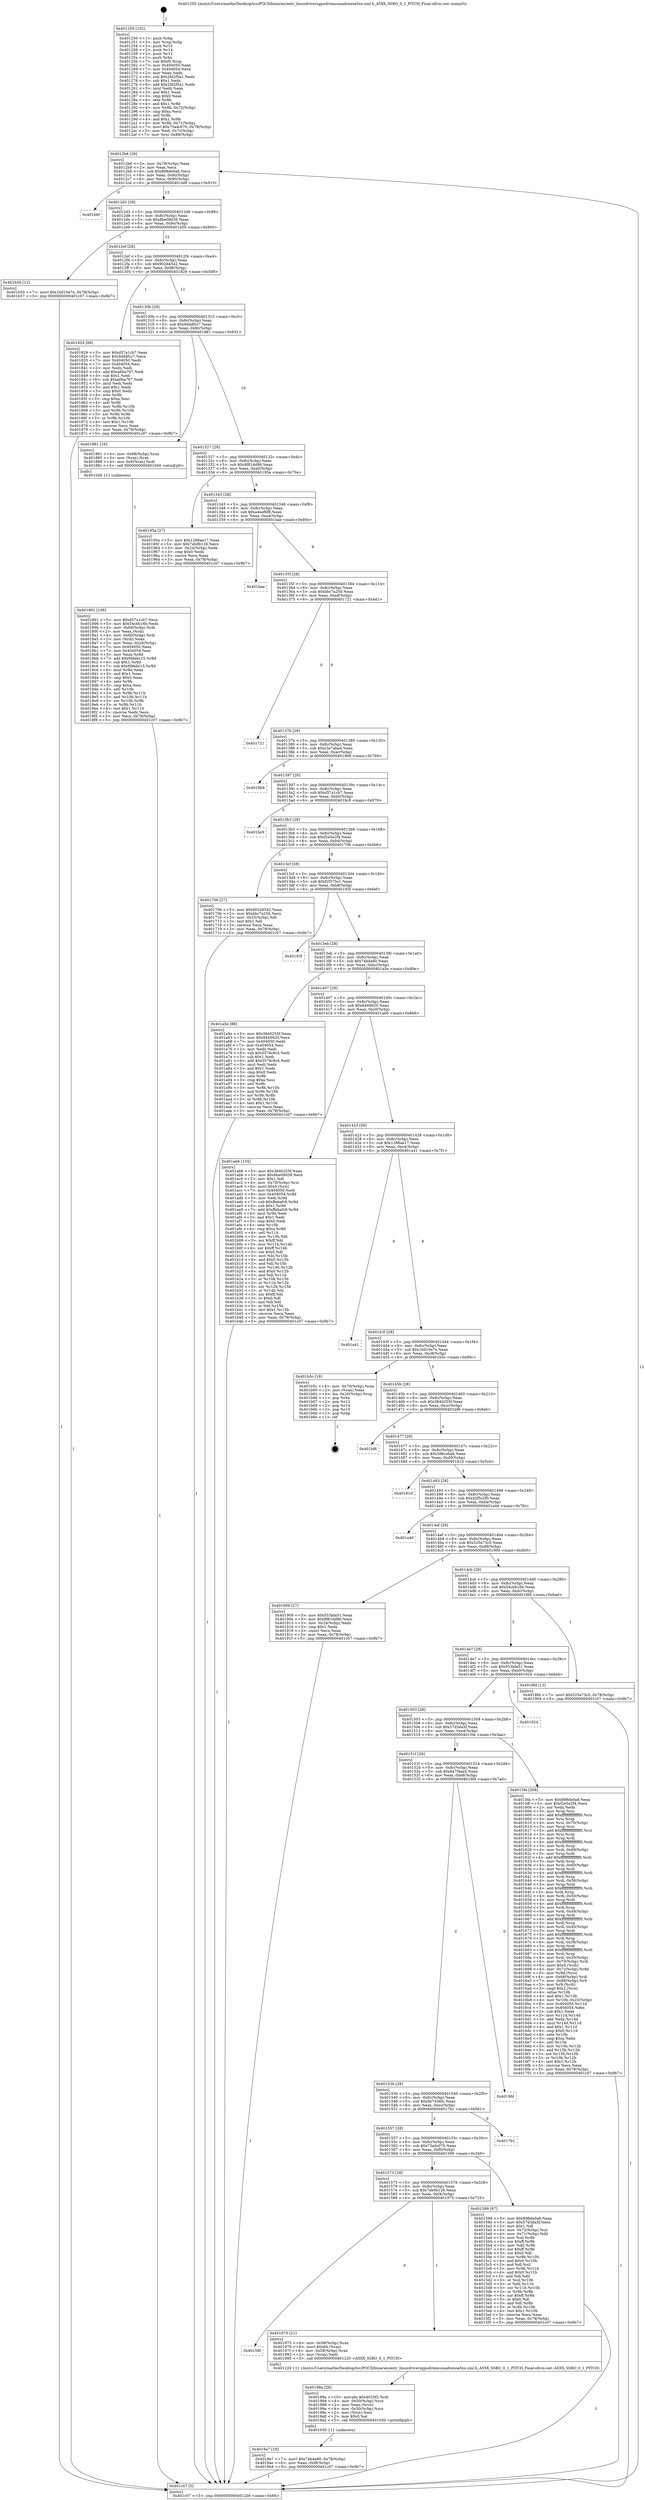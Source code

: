 digraph "0x401250" {
  label = "0x401250 (/mnt/c/Users/mathe/Desktop/tcc/POCII/binaries/extr_linuxdriversgpudrmmsmadrenoa5xx.xml.h_A5XX_SSBO_0_1_PITCH_Final-ollvm.out::main(0))"
  labelloc = "t"
  node[shape=record]

  Entry [label="",width=0.3,height=0.3,shape=circle,fillcolor=black,style=filled]
  "0x4012b6" [label="{
     0x4012b6 [29]\l
     | [instrs]\l
     &nbsp;&nbsp;0x4012b6 \<+3\>: mov -0x78(%rbp),%eax\l
     &nbsp;&nbsp;0x4012b9 \<+2\>: mov %eax,%ecx\l
     &nbsp;&nbsp;0x4012bb \<+6\>: sub $0x898de0a8,%ecx\l
     &nbsp;&nbsp;0x4012c1 \<+6\>: mov %eax,-0x8c(%rbp)\l
     &nbsp;&nbsp;0x4012c7 \<+6\>: mov %ecx,-0x90(%rbp)\l
     &nbsp;&nbsp;0x4012cd \<+6\>: je 0000000000401b6f \<main+0x91f\>\l
  }"]
  "0x401b6f" [label="{
     0x401b6f\l
  }", style=dashed]
  "0x4012d3" [label="{
     0x4012d3 [28]\l
     | [instrs]\l
     &nbsp;&nbsp;0x4012d3 \<+5\>: jmp 00000000004012d8 \<main+0x88\>\l
     &nbsp;&nbsp;0x4012d8 \<+6\>: mov -0x8c(%rbp),%eax\l
     &nbsp;&nbsp;0x4012de \<+5\>: sub $0x8be08d39,%eax\l
     &nbsp;&nbsp;0x4012e3 \<+6\>: mov %eax,-0x94(%rbp)\l
     &nbsp;&nbsp;0x4012e9 \<+6\>: je 0000000000401b50 \<main+0x900\>\l
  }"]
  Exit [label="",width=0.3,height=0.3,shape=circle,fillcolor=black,style=filled,peripheries=2]
  "0x401b50" [label="{
     0x401b50 [12]\l
     | [instrs]\l
     &nbsp;&nbsp;0x401b50 \<+7\>: movl $0x1bd10e7e,-0x78(%rbp)\l
     &nbsp;&nbsp;0x401b57 \<+5\>: jmp 0000000000401c07 \<main+0x9b7\>\l
  }"]
  "0x4012ef" [label="{
     0x4012ef [28]\l
     | [instrs]\l
     &nbsp;&nbsp;0x4012ef \<+5\>: jmp 00000000004012f4 \<main+0xa4\>\l
     &nbsp;&nbsp;0x4012f4 \<+6\>: mov -0x8c(%rbp),%eax\l
     &nbsp;&nbsp;0x4012fa \<+5\>: sub $0x902d4542,%eax\l
     &nbsp;&nbsp;0x4012ff \<+6\>: mov %eax,-0x98(%rbp)\l
     &nbsp;&nbsp;0x401305 \<+6\>: je 0000000000401829 \<main+0x5d9\>\l
  }"]
  "0x4019a7" [label="{
     0x4019a7 [18]\l
     | [instrs]\l
     &nbsp;&nbsp;0x4019a7 \<+7\>: movl $0x74b4e80,-0x78(%rbp)\l
     &nbsp;&nbsp;0x4019ae \<+6\>: mov %eax,-0xf8(%rbp)\l
     &nbsp;&nbsp;0x4019b4 \<+5\>: jmp 0000000000401c07 \<main+0x9b7\>\l
  }"]
  "0x401829" [label="{
     0x401829 [88]\l
     | [instrs]\l
     &nbsp;&nbsp;0x401829 \<+5\>: mov $0xd57a1cb7,%eax\l
     &nbsp;&nbsp;0x40182e \<+5\>: mov $0x9dddfcc7,%ecx\l
     &nbsp;&nbsp;0x401833 \<+7\>: mov 0x404050,%edx\l
     &nbsp;&nbsp;0x40183a \<+7\>: mov 0x404054,%esi\l
     &nbsp;&nbsp;0x401841 \<+2\>: mov %edx,%edi\l
     &nbsp;&nbsp;0x401843 \<+6\>: add $0xa6ba767,%edi\l
     &nbsp;&nbsp;0x401849 \<+3\>: sub $0x1,%edi\l
     &nbsp;&nbsp;0x40184c \<+6\>: sub $0xa6ba767,%edi\l
     &nbsp;&nbsp;0x401852 \<+3\>: imul %edi,%edx\l
     &nbsp;&nbsp;0x401855 \<+3\>: and $0x1,%edx\l
     &nbsp;&nbsp;0x401858 \<+3\>: cmp $0x0,%edx\l
     &nbsp;&nbsp;0x40185b \<+4\>: sete %r8b\l
     &nbsp;&nbsp;0x40185f \<+3\>: cmp $0xa,%esi\l
     &nbsp;&nbsp;0x401862 \<+4\>: setl %r9b\l
     &nbsp;&nbsp;0x401866 \<+3\>: mov %r8b,%r10b\l
     &nbsp;&nbsp;0x401869 \<+3\>: and %r9b,%r10b\l
     &nbsp;&nbsp;0x40186c \<+3\>: xor %r9b,%r8b\l
     &nbsp;&nbsp;0x40186f \<+3\>: or %r8b,%r10b\l
     &nbsp;&nbsp;0x401872 \<+4\>: test $0x1,%r10b\l
     &nbsp;&nbsp;0x401876 \<+3\>: cmovne %ecx,%eax\l
     &nbsp;&nbsp;0x401879 \<+3\>: mov %eax,-0x78(%rbp)\l
     &nbsp;&nbsp;0x40187c \<+5\>: jmp 0000000000401c07 \<main+0x9b7\>\l
  }"]
  "0x40130b" [label="{
     0x40130b [28]\l
     | [instrs]\l
     &nbsp;&nbsp;0x40130b \<+5\>: jmp 0000000000401310 \<main+0xc0\>\l
     &nbsp;&nbsp;0x401310 \<+6\>: mov -0x8c(%rbp),%eax\l
     &nbsp;&nbsp;0x401316 \<+5\>: sub $0x9dddfcc7,%eax\l
     &nbsp;&nbsp;0x40131b \<+6\>: mov %eax,-0x9c(%rbp)\l
     &nbsp;&nbsp;0x401321 \<+6\>: je 0000000000401881 \<main+0x631\>\l
  }"]
  "0x40198a" [label="{
     0x40198a [29]\l
     | [instrs]\l
     &nbsp;&nbsp;0x40198a \<+10\>: movabs $0x4020f2,%rdi\l
     &nbsp;&nbsp;0x401994 \<+4\>: mov -0x50(%rbp),%rcx\l
     &nbsp;&nbsp;0x401998 \<+2\>: mov %eax,(%rcx)\l
     &nbsp;&nbsp;0x40199a \<+4\>: mov -0x50(%rbp),%rcx\l
     &nbsp;&nbsp;0x40199e \<+2\>: mov (%rcx),%esi\l
     &nbsp;&nbsp;0x4019a0 \<+2\>: mov $0x0,%al\l
     &nbsp;&nbsp;0x4019a2 \<+5\>: call 0000000000401030 \<printf@plt\>\l
     | [calls]\l
     &nbsp;&nbsp;0x401030 \{1\} (unknown)\l
  }"]
  "0x401881" [label="{
     0x401881 [16]\l
     | [instrs]\l
     &nbsp;&nbsp;0x401881 \<+4\>: mov -0x68(%rbp),%rax\l
     &nbsp;&nbsp;0x401885 \<+3\>: mov (%rax),%rax\l
     &nbsp;&nbsp;0x401888 \<+4\>: mov 0x8(%rax),%rdi\l
     &nbsp;&nbsp;0x40188c \<+5\>: call 0000000000401040 \<atoi@plt\>\l
     | [calls]\l
     &nbsp;&nbsp;0x401040 \{1\} (unknown)\l
  }"]
  "0x401327" [label="{
     0x401327 [28]\l
     | [instrs]\l
     &nbsp;&nbsp;0x401327 \<+5\>: jmp 000000000040132c \<main+0xdc\>\l
     &nbsp;&nbsp;0x40132c \<+6\>: mov -0x8c(%rbp),%eax\l
     &nbsp;&nbsp;0x401332 \<+5\>: sub $0x9f81dd86,%eax\l
     &nbsp;&nbsp;0x401337 \<+6\>: mov %eax,-0xa0(%rbp)\l
     &nbsp;&nbsp;0x40133d \<+6\>: je 000000000040195a \<main+0x70a\>\l
  }"]
  "0x40158f" [label="{
     0x40158f\l
  }", style=dashed]
  "0x40195a" [label="{
     0x40195a [27]\l
     | [instrs]\l
     &nbsp;&nbsp;0x40195a \<+5\>: mov $0x1288ae17,%eax\l
     &nbsp;&nbsp;0x40195f \<+5\>: mov $0x7eb0b126,%ecx\l
     &nbsp;&nbsp;0x401964 \<+3\>: mov -0x24(%rbp),%edx\l
     &nbsp;&nbsp;0x401967 \<+3\>: cmp $0x0,%edx\l
     &nbsp;&nbsp;0x40196a \<+3\>: cmove %ecx,%eax\l
     &nbsp;&nbsp;0x40196d \<+3\>: mov %eax,-0x78(%rbp)\l
     &nbsp;&nbsp;0x401970 \<+5\>: jmp 0000000000401c07 \<main+0x9b7\>\l
  }"]
  "0x401343" [label="{
     0x401343 [28]\l
     | [instrs]\l
     &nbsp;&nbsp;0x401343 \<+5\>: jmp 0000000000401348 \<main+0xf8\>\l
     &nbsp;&nbsp;0x401348 \<+6\>: mov -0x8c(%rbp),%eax\l
     &nbsp;&nbsp;0x40134e \<+5\>: sub $0xa4eef6f8,%eax\l
     &nbsp;&nbsp;0x401353 \<+6\>: mov %eax,-0xa4(%rbp)\l
     &nbsp;&nbsp;0x401359 \<+6\>: je 0000000000401bae \<main+0x95e\>\l
  }"]
  "0x401975" [label="{
     0x401975 [21]\l
     | [instrs]\l
     &nbsp;&nbsp;0x401975 \<+4\>: mov -0x58(%rbp),%rax\l
     &nbsp;&nbsp;0x401979 \<+6\>: movl $0x64,(%rax)\l
     &nbsp;&nbsp;0x40197f \<+4\>: mov -0x58(%rbp),%rax\l
     &nbsp;&nbsp;0x401983 \<+2\>: mov (%rax),%edi\l
     &nbsp;&nbsp;0x401985 \<+5\>: call 0000000000401220 \<A5XX_SSBO_0_1_PITCH\>\l
     | [calls]\l
     &nbsp;&nbsp;0x401220 \{1\} (/mnt/c/Users/mathe/Desktop/tcc/POCII/binaries/extr_linuxdriversgpudrmmsmadrenoa5xx.xml.h_A5XX_SSBO_0_1_PITCH_Final-ollvm.out::A5XX_SSBO_0_1_PITCH)\l
  }"]
  "0x401bae" [label="{
     0x401bae\l
  }", style=dashed]
  "0x40135f" [label="{
     0x40135f [28]\l
     | [instrs]\l
     &nbsp;&nbsp;0x40135f \<+5\>: jmp 0000000000401364 \<main+0x114\>\l
     &nbsp;&nbsp;0x401364 \<+6\>: mov -0x8c(%rbp),%eax\l
     &nbsp;&nbsp;0x40136a \<+5\>: sub $0xbbc7a250,%eax\l
     &nbsp;&nbsp;0x40136f \<+6\>: mov %eax,-0xa8(%rbp)\l
     &nbsp;&nbsp;0x401375 \<+6\>: je 0000000000401721 \<main+0x4d1\>\l
  }"]
  "0x401891" [label="{
     0x401891 [108]\l
     | [instrs]\l
     &nbsp;&nbsp;0x401891 \<+5\>: mov $0xd57a1cb7,%ecx\l
     &nbsp;&nbsp;0x401896 \<+5\>: mov $0x54cbb16b,%edx\l
     &nbsp;&nbsp;0x40189b \<+4\>: mov -0x60(%rbp),%rdi\l
     &nbsp;&nbsp;0x40189f \<+2\>: mov %eax,(%rdi)\l
     &nbsp;&nbsp;0x4018a1 \<+4\>: mov -0x60(%rbp),%rdi\l
     &nbsp;&nbsp;0x4018a5 \<+2\>: mov (%rdi),%eax\l
     &nbsp;&nbsp;0x4018a7 \<+3\>: mov %eax,-0x24(%rbp)\l
     &nbsp;&nbsp;0x4018aa \<+7\>: mov 0x404050,%eax\l
     &nbsp;&nbsp;0x4018b1 \<+7\>: mov 0x404054,%esi\l
     &nbsp;&nbsp;0x4018b8 \<+3\>: mov %eax,%r8d\l
     &nbsp;&nbsp;0x4018bb \<+7\>: add $0x6fdebc15,%r8d\l
     &nbsp;&nbsp;0x4018c2 \<+4\>: sub $0x1,%r8d\l
     &nbsp;&nbsp;0x4018c6 \<+7\>: sub $0x6fdebc15,%r8d\l
     &nbsp;&nbsp;0x4018cd \<+4\>: imul %r8d,%eax\l
     &nbsp;&nbsp;0x4018d1 \<+3\>: and $0x1,%eax\l
     &nbsp;&nbsp;0x4018d4 \<+3\>: cmp $0x0,%eax\l
     &nbsp;&nbsp;0x4018d7 \<+4\>: sete %r9b\l
     &nbsp;&nbsp;0x4018db \<+3\>: cmp $0xa,%esi\l
     &nbsp;&nbsp;0x4018de \<+4\>: setl %r10b\l
     &nbsp;&nbsp;0x4018e2 \<+3\>: mov %r9b,%r11b\l
     &nbsp;&nbsp;0x4018e5 \<+3\>: and %r10b,%r11b\l
     &nbsp;&nbsp;0x4018e8 \<+3\>: xor %r10b,%r9b\l
     &nbsp;&nbsp;0x4018eb \<+3\>: or %r9b,%r11b\l
     &nbsp;&nbsp;0x4018ee \<+4\>: test $0x1,%r11b\l
     &nbsp;&nbsp;0x4018f2 \<+3\>: cmovne %edx,%ecx\l
     &nbsp;&nbsp;0x4018f5 \<+3\>: mov %ecx,-0x78(%rbp)\l
     &nbsp;&nbsp;0x4018f8 \<+5\>: jmp 0000000000401c07 \<main+0x9b7\>\l
  }"]
  "0x401721" [label="{
     0x401721\l
  }", style=dashed]
  "0x40137b" [label="{
     0x40137b [28]\l
     | [instrs]\l
     &nbsp;&nbsp;0x40137b \<+5\>: jmp 0000000000401380 \<main+0x130\>\l
     &nbsp;&nbsp;0x401380 \<+6\>: mov -0x8c(%rbp),%eax\l
     &nbsp;&nbsp;0x401386 \<+5\>: sub $0xc3e7abed,%eax\l
     &nbsp;&nbsp;0x40138b \<+6\>: mov %eax,-0xac(%rbp)\l
     &nbsp;&nbsp;0x401391 \<+6\>: je 00000000004019b9 \<main+0x769\>\l
  }"]
  "0x401250" [label="{
     0x401250 [102]\l
     | [instrs]\l
     &nbsp;&nbsp;0x401250 \<+1\>: push %rbp\l
     &nbsp;&nbsp;0x401251 \<+3\>: mov %rsp,%rbp\l
     &nbsp;&nbsp;0x401254 \<+2\>: push %r15\l
     &nbsp;&nbsp;0x401256 \<+2\>: push %r14\l
     &nbsp;&nbsp;0x401258 \<+2\>: push %r12\l
     &nbsp;&nbsp;0x40125a \<+1\>: push %rbx\l
     &nbsp;&nbsp;0x40125b \<+7\>: sub $0xf0,%rsp\l
     &nbsp;&nbsp;0x401262 \<+7\>: mov 0x404050,%eax\l
     &nbsp;&nbsp;0x401269 \<+7\>: mov 0x404054,%ecx\l
     &nbsp;&nbsp;0x401270 \<+2\>: mov %eax,%edx\l
     &nbsp;&nbsp;0x401272 \<+6\>: sub $0x2fd2f5a1,%edx\l
     &nbsp;&nbsp;0x401278 \<+3\>: sub $0x1,%edx\l
     &nbsp;&nbsp;0x40127b \<+6\>: add $0x2fd2f5a1,%edx\l
     &nbsp;&nbsp;0x401281 \<+3\>: imul %edx,%eax\l
     &nbsp;&nbsp;0x401284 \<+3\>: and $0x1,%eax\l
     &nbsp;&nbsp;0x401287 \<+3\>: cmp $0x0,%eax\l
     &nbsp;&nbsp;0x40128a \<+4\>: sete %r8b\l
     &nbsp;&nbsp;0x40128e \<+4\>: and $0x1,%r8b\l
     &nbsp;&nbsp;0x401292 \<+4\>: mov %r8b,-0x72(%rbp)\l
     &nbsp;&nbsp;0x401296 \<+3\>: cmp $0xa,%ecx\l
     &nbsp;&nbsp;0x401299 \<+4\>: setl %r8b\l
     &nbsp;&nbsp;0x40129d \<+4\>: and $0x1,%r8b\l
     &nbsp;&nbsp;0x4012a1 \<+4\>: mov %r8b,-0x71(%rbp)\l
     &nbsp;&nbsp;0x4012a5 \<+7\>: movl $0x73adc070,-0x78(%rbp)\l
     &nbsp;&nbsp;0x4012ac \<+3\>: mov %edi,-0x7c(%rbp)\l
     &nbsp;&nbsp;0x4012af \<+7\>: mov %rsi,-0x88(%rbp)\l
  }"]
  "0x4019b9" [label="{
     0x4019b9\l
  }", style=dashed]
  "0x401397" [label="{
     0x401397 [28]\l
     | [instrs]\l
     &nbsp;&nbsp;0x401397 \<+5\>: jmp 000000000040139c \<main+0x14c\>\l
     &nbsp;&nbsp;0x40139c \<+6\>: mov -0x8c(%rbp),%eax\l
     &nbsp;&nbsp;0x4013a2 \<+5\>: sub $0xd57a1cb7,%eax\l
     &nbsp;&nbsp;0x4013a7 \<+6\>: mov %eax,-0xb0(%rbp)\l
     &nbsp;&nbsp;0x4013ad \<+6\>: je 0000000000401bc9 \<main+0x979\>\l
  }"]
  "0x401c07" [label="{
     0x401c07 [5]\l
     | [instrs]\l
     &nbsp;&nbsp;0x401c07 \<+5\>: jmp 00000000004012b6 \<main+0x66\>\l
  }"]
  "0x401bc9" [label="{
     0x401bc9\l
  }", style=dashed]
  "0x4013b3" [label="{
     0x4013b3 [28]\l
     | [instrs]\l
     &nbsp;&nbsp;0x4013b3 \<+5\>: jmp 00000000004013b8 \<main+0x168\>\l
     &nbsp;&nbsp;0x4013b8 \<+6\>: mov -0x8c(%rbp),%eax\l
     &nbsp;&nbsp;0x4013be \<+5\>: sub $0xf2e5e2f4,%eax\l
     &nbsp;&nbsp;0x4013c3 \<+6\>: mov %eax,-0xb4(%rbp)\l
     &nbsp;&nbsp;0x4013c9 \<+6\>: je 0000000000401706 \<main+0x4b6\>\l
  }"]
  "0x401573" [label="{
     0x401573 [28]\l
     | [instrs]\l
     &nbsp;&nbsp;0x401573 \<+5\>: jmp 0000000000401578 \<main+0x328\>\l
     &nbsp;&nbsp;0x401578 \<+6\>: mov -0x8c(%rbp),%eax\l
     &nbsp;&nbsp;0x40157e \<+5\>: sub $0x7eb0b126,%eax\l
     &nbsp;&nbsp;0x401583 \<+6\>: mov %eax,-0xf4(%rbp)\l
     &nbsp;&nbsp;0x401589 \<+6\>: je 0000000000401975 \<main+0x725\>\l
  }"]
  "0x401706" [label="{
     0x401706 [27]\l
     | [instrs]\l
     &nbsp;&nbsp;0x401706 \<+5\>: mov $0x902d4542,%eax\l
     &nbsp;&nbsp;0x40170b \<+5\>: mov $0xbbc7a250,%ecx\l
     &nbsp;&nbsp;0x401710 \<+3\>: mov -0x25(%rbp),%dl\l
     &nbsp;&nbsp;0x401713 \<+3\>: test $0x1,%dl\l
     &nbsp;&nbsp;0x401716 \<+3\>: cmovne %ecx,%eax\l
     &nbsp;&nbsp;0x401719 \<+3\>: mov %eax,-0x78(%rbp)\l
     &nbsp;&nbsp;0x40171c \<+5\>: jmp 0000000000401c07 \<main+0x9b7\>\l
  }"]
  "0x4013cf" [label="{
     0x4013cf [28]\l
     | [instrs]\l
     &nbsp;&nbsp;0x4013cf \<+5\>: jmp 00000000004013d4 \<main+0x184\>\l
     &nbsp;&nbsp;0x4013d4 \<+6\>: mov -0x8c(%rbp),%eax\l
     &nbsp;&nbsp;0x4013da \<+5\>: sub $0xf2f375e1,%eax\l
     &nbsp;&nbsp;0x4013df \<+6\>: mov %eax,-0xb8(%rbp)\l
     &nbsp;&nbsp;0x4013e5 \<+6\>: je 000000000040193f \<main+0x6ef\>\l
  }"]
  "0x401599" [label="{
     0x401599 [97]\l
     | [instrs]\l
     &nbsp;&nbsp;0x401599 \<+5\>: mov $0x898de0a8,%eax\l
     &nbsp;&nbsp;0x40159e \<+5\>: mov $0x57d3da5f,%ecx\l
     &nbsp;&nbsp;0x4015a3 \<+2\>: mov $0x1,%dl\l
     &nbsp;&nbsp;0x4015a5 \<+4\>: mov -0x72(%rbp),%sil\l
     &nbsp;&nbsp;0x4015a9 \<+4\>: mov -0x71(%rbp),%dil\l
     &nbsp;&nbsp;0x4015ad \<+3\>: mov %sil,%r8b\l
     &nbsp;&nbsp;0x4015b0 \<+4\>: xor $0xff,%r8b\l
     &nbsp;&nbsp;0x4015b4 \<+3\>: mov %dil,%r9b\l
     &nbsp;&nbsp;0x4015b7 \<+4\>: xor $0xff,%r9b\l
     &nbsp;&nbsp;0x4015bb \<+3\>: xor $0x0,%dl\l
     &nbsp;&nbsp;0x4015be \<+3\>: mov %r8b,%r10b\l
     &nbsp;&nbsp;0x4015c1 \<+4\>: and $0x0,%r10b\l
     &nbsp;&nbsp;0x4015c5 \<+3\>: and %dl,%sil\l
     &nbsp;&nbsp;0x4015c8 \<+3\>: mov %r9b,%r11b\l
     &nbsp;&nbsp;0x4015cb \<+4\>: and $0x0,%r11b\l
     &nbsp;&nbsp;0x4015cf \<+3\>: and %dl,%dil\l
     &nbsp;&nbsp;0x4015d2 \<+3\>: or %sil,%r10b\l
     &nbsp;&nbsp;0x4015d5 \<+3\>: or %dil,%r11b\l
     &nbsp;&nbsp;0x4015d8 \<+3\>: xor %r11b,%r10b\l
     &nbsp;&nbsp;0x4015db \<+3\>: or %r9b,%r8b\l
     &nbsp;&nbsp;0x4015de \<+4\>: xor $0xff,%r8b\l
     &nbsp;&nbsp;0x4015e2 \<+3\>: or $0x0,%dl\l
     &nbsp;&nbsp;0x4015e5 \<+3\>: and %dl,%r8b\l
     &nbsp;&nbsp;0x4015e8 \<+3\>: or %r8b,%r10b\l
     &nbsp;&nbsp;0x4015eb \<+4\>: test $0x1,%r10b\l
     &nbsp;&nbsp;0x4015ef \<+3\>: cmovne %ecx,%eax\l
     &nbsp;&nbsp;0x4015f2 \<+3\>: mov %eax,-0x78(%rbp)\l
     &nbsp;&nbsp;0x4015f5 \<+5\>: jmp 0000000000401c07 \<main+0x9b7\>\l
  }"]
  "0x40193f" [label="{
     0x40193f\l
  }", style=dashed]
  "0x4013eb" [label="{
     0x4013eb [28]\l
     | [instrs]\l
     &nbsp;&nbsp;0x4013eb \<+5\>: jmp 00000000004013f0 \<main+0x1a0\>\l
     &nbsp;&nbsp;0x4013f0 \<+6\>: mov -0x8c(%rbp),%eax\l
     &nbsp;&nbsp;0x4013f6 \<+5\>: sub $0x74b4e80,%eax\l
     &nbsp;&nbsp;0x4013fb \<+6\>: mov %eax,-0xbc(%rbp)\l
     &nbsp;&nbsp;0x401401 \<+6\>: je 0000000000401a5e \<main+0x80e\>\l
  }"]
  "0x401557" [label="{
     0x401557 [28]\l
     | [instrs]\l
     &nbsp;&nbsp;0x401557 \<+5\>: jmp 000000000040155c \<main+0x30c\>\l
     &nbsp;&nbsp;0x40155c \<+6\>: mov -0x8c(%rbp),%eax\l
     &nbsp;&nbsp;0x401562 \<+5\>: sub $0x73adc070,%eax\l
     &nbsp;&nbsp;0x401567 \<+6\>: mov %eax,-0xf0(%rbp)\l
     &nbsp;&nbsp;0x40156d \<+6\>: je 0000000000401599 \<main+0x349\>\l
  }"]
  "0x401a5e" [label="{
     0x401a5e [88]\l
     | [instrs]\l
     &nbsp;&nbsp;0x401a5e \<+5\>: mov $0x3840255f,%eax\l
     &nbsp;&nbsp;0x401a63 \<+5\>: mov $0x8449620,%ecx\l
     &nbsp;&nbsp;0x401a68 \<+7\>: mov 0x404050,%edx\l
     &nbsp;&nbsp;0x401a6f \<+7\>: mov 0x404054,%esi\l
     &nbsp;&nbsp;0x401a76 \<+2\>: mov %edx,%edi\l
     &nbsp;&nbsp;0x401a78 \<+6\>: sub $0x5576c9c4,%edi\l
     &nbsp;&nbsp;0x401a7e \<+3\>: sub $0x1,%edi\l
     &nbsp;&nbsp;0x401a81 \<+6\>: add $0x5576c9c4,%edi\l
     &nbsp;&nbsp;0x401a87 \<+3\>: imul %edi,%edx\l
     &nbsp;&nbsp;0x401a8a \<+3\>: and $0x1,%edx\l
     &nbsp;&nbsp;0x401a8d \<+3\>: cmp $0x0,%edx\l
     &nbsp;&nbsp;0x401a90 \<+4\>: sete %r8b\l
     &nbsp;&nbsp;0x401a94 \<+3\>: cmp $0xa,%esi\l
     &nbsp;&nbsp;0x401a97 \<+4\>: setl %r9b\l
     &nbsp;&nbsp;0x401a9b \<+3\>: mov %r8b,%r10b\l
     &nbsp;&nbsp;0x401a9e \<+3\>: and %r9b,%r10b\l
     &nbsp;&nbsp;0x401aa1 \<+3\>: xor %r9b,%r8b\l
     &nbsp;&nbsp;0x401aa4 \<+3\>: or %r8b,%r10b\l
     &nbsp;&nbsp;0x401aa7 \<+4\>: test $0x1,%r10b\l
     &nbsp;&nbsp;0x401aab \<+3\>: cmovne %ecx,%eax\l
     &nbsp;&nbsp;0x401aae \<+3\>: mov %eax,-0x78(%rbp)\l
     &nbsp;&nbsp;0x401ab1 \<+5\>: jmp 0000000000401c07 \<main+0x9b7\>\l
  }"]
  "0x401407" [label="{
     0x401407 [28]\l
     | [instrs]\l
     &nbsp;&nbsp;0x401407 \<+5\>: jmp 000000000040140c \<main+0x1bc\>\l
     &nbsp;&nbsp;0x40140c \<+6\>: mov -0x8c(%rbp),%eax\l
     &nbsp;&nbsp;0x401412 \<+5\>: sub $0x8449620,%eax\l
     &nbsp;&nbsp;0x401417 \<+6\>: mov %eax,-0xc0(%rbp)\l
     &nbsp;&nbsp;0x40141d \<+6\>: je 0000000000401ab6 \<main+0x866\>\l
  }"]
  "0x4017b1" [label="{
     0x4017b1\l
  }", style=dashed]
  "0x401ab6" [label="{
     0x401ab6 [154]\l
     | [instrs]\l
     &nbsp;&nbsp;0x401ab6 \<+5\>: mov $0x3840255f,%eax\l
     &nbsp;&nbsp;0x401abb \<+5\>: mov $0x8be08d39,%ecx\l
     &nbsp;&nbsp;0x401ac0 \<+2\>: mov $0x1,%dl\l
     &nbsp;&nbsp;0x401ac2 \<+4\>: mov -0x70(%rbp),%rsi\l
     &nbsp;&nbsp;0x401ac6 \<+6\>: movl $0x0,(%rsi)\l
     &nbsp;&nbsp;0x401acc \<+7\>: mov 0x404050,%edi\l
     &nbsp;&nbsp;0x401ad3 \<+8\>: mov 0x404054,%r8d\l
     &nbsp;&nbsp;0x401adb \<+3\>: mov %edi,%r9d\l
     &nbsp;&nbsp;0x401ade \<+7\>: sub $0xffabafc9,%r9d\l
     &nbsp;&nbsp;0x401ae5 \<+4\>: sub $0x1,%r9d\l
     &nbsp;&nbsp;0x401ae9 \<+7\>: add $0xffabafc9,%r9d\l
     &nbsp;&nbsp;0x401af0 \<+4\>: imul %r9d,%edi\l
     &nbsp;&nbsp;0x401af4 \<+3\>: and $0x1,%edi\l
     &nbsp;&nbsp;0x401af7 \<+3\>: cmp $0x0,%edi\l
     &nbsp;&nbsp;0x401afa \<+4\>: sete %r10b\l
     &nbsp;&nbsp;0x401afe \<+4\>: cmp $0xa,%r8d\l
     &nbsp;&nbsp;0x401b02 \<+4\>: setl %r11b\l
     &nbsp;&nbsp;0x401b06 \<+3\>: mov %r10b,%bl\l
     &nbsp;&nbsp;0x401b09 \<+3\>: xor $0xff,%bl\l
     &nbsp;&nbsp;0x401b0c \<+3\>: mov %r11b,%r14b\l
     &nbsp;&nbsp;0x401b0f \<+4\>: xor $0xff,%r14b\l
     &nbsp;&nbsp;0x401b13 \<+3\>: xor $0x0,%dl\l
     &nbsp;&nbsp;0x401b16 \<+3\>: mov %bl,%r15b\l
     &nbsp;&nbsp;0x401b19 \<+4\>: and $0x0,%r15b\l
     &nbsp;&nbsp;0x401b1d \<+3\>: and %dl,%r10b\l
     &nbsp;&nbsp;0x401b20 \<+3\>: mov %r14b,%r12b\l
     &nbsp;&nbsp;0x401b23 \<+4\>: and $0x0,%r12b\l
     &nbsp;&nbsp;0x401b27 \<+3\>: and %dl,%r11b\l
     &nbsp;&nbsp;0x401b2a \<+3\>: or %r10b,%r15b\l
     &nbsp;&nbsp;0x401b2d \<+3\>: or %r11b,%r12b\l
     &nbsp;&nbsp;0x401b30 \<+3\>: xor %r12b,%r15b\l
     &nbsp;&nbsp;0x401b33 \<+3\>: or %r14b,%bl\l
     &nbsp;&nbsp;0x401b36 \<+3\>: xor $0xff,%bl\l
     &nbsp;&nbsp;0x401b39 \<+3\>: or $0x0,%dl\l
     &nbsp;&nbsp;0x401b3c \<+2\>: and %dl,%bl\l
     &nbsp;&nbsp;0x401b3e \<+3\>: or %bl,%r15b\l
     &nbsp;&nbsp;0x401b41 \<+4\>: test $0x1,%r15b\l
     &nbsp;&nbsp;0x401b45 \<+3\>: cmovne %ecx,%eax\l
     &nbsp;&nbsp;0x401b48 \<+3\>: mov %eax,-0x78(%rbp)\l
     &nbsp;&nbsp;0x401b4b \<+5\>: jmp 0000000000401c07 \<main+0x9b7\>\l
  }"]
  "0x401423" [label="{
     0x401423 [28]\l
     | [instrs]\l
     &nbsp;&nbsp;0x401423 \<+5\>: jmp 0000000000401428 \<main+0x1d8\>\l
     &nbsp;&nbsp;0x401428 \<+6\>: mov -0x8c(%rbp),%eax\l
     &nbsp;&nbsp;0x40142e \<+5\>: sub $0x1288ae17,%eax\l
     &nbsp;&nbsp;0x401433 \<+6\>: mov %eax,-0xc4(%rbp)\l
     &nbsp;&nbsp;0x401439 \<+6\>: je 0000000000401a41 \<main+0x7f1\>\l
  }"]
  "0x40153b" [label="{
     0x40153b [28]\l
     | [instrs]\l
     &nbsp;&nbsp;0x40153b \<+5\>: jmp 0000000000401540 \<main+0x2f0\>\l
     &nbsp;&nbsp;0x401540 \<+6\>: mov -0x8c(%rbp),%eax\l
     &nbsp;&nbsp;0x401546 \<+5\>: sub $0x6b7436fc,%eax\l
     &nbsp;&nbsp;0x40154b \<+6\>: mov %eax,-0xec(%rbp)\l
     &nbsp;&nbsp;0x401551 \<+6\>: je 00000000004017b1 \<main+0x561\>\l
  }"]
  "0x401a41" [label="{
     0x401a41\l
  }", style=dashed]
  "0x40143f" [label="{
     0x40143f [28]\l
     | [instrs]\l
     &nbsp;&nbsp;0x40143f \<+5\>: jmp 0000000000401444 \<main+0x1f4\>\l
     &nbsp;&nbsp;0x401444 \<+6\>: mov -0x8c(%rbp),%eax\l
     &nbsp;&nbsp;0x40144a \<+5\>: sub $0x1bd10e7e,%eax\l
     &nbsp;&nbsp;0x40144f \<+6\>: mov %eax,-0xc8(%rbp)\l
     &nbsp;&nbsp;0x401455 \<+6\>: je 0000000000401b5c \<main+0x90c\>\l
  }"]
  "0x4019fd" [label="{
     0x4019fd\l
  }", style=dashed]
  "0x401b5c" [label="{
     0x401b5c [19]\l
     | [instrs]\l
     &nbsp;&nbsp;0x401b5c \<+4\>: mov -0x70(%rbp),%rax\l
     &nbsp;&nbsp;0x401b60 \<+2\>: mov (%rax),%eax\l
     &nbsp;&nbsp;0x401b62 \<+4\>: lea -0x20(%rbp),%rsp\l
     &nbsp;&nbsp;0x401b66 \<+1\>: pop %rbx\l
     &nbsp;&nbsp;0x401b67 \<+2\>: pop %r12\l
     &nbsp;&nbsp;0x401b69 \<+2\>: pop %r14\l
     &nbsp;&nbsp;0x401b6b \<+2\>: pop %r15\l
     &nbsp;&nbsp;0x401b6d \<+1\>: pop %rbp\l
     &nbsp;&nbsp;0x401b6e \<+1\>: ret\l
  }"]
  "0x40145b" [label="{
     0x40145b [28]\l
     | [instrs]\l
     &nbsp;&nbsp;0x40145b \<+5\>: jmp 0000000000401460 \<main+0x210\>\l
     &nbsp;&nbsp;0x401460 \<+6\>: mov -0x8c(%rbp),%eax\l
     &nbsp;&nbsp;0x401466 \<+5\>: sub $0x3840255f,%eax\l
     &nbsp;&nbsp;0x40146b \<+6\>: mov %eax,-0xcc(%rbp)\l
     &nbsp;&nbsp;0x401471 \<+6\>: je 0000000000401bf6 \<main+0x9a6\>\l
  }"]
  "0x40151f" [label="{
     0x40151f [28]\l
     | [instrs]\l
     &nbsp;&nbsp;0x40151f \<+5\>: jmp 0000000000401524 \<main+0x2d4\>\l
     &nbsp;&nbsp;0x401524 \<+6\>: mov -0x8c(%rbp),%eax\l
     &nbsp;&nbsp;0x40152a \<+5\>: sub $0x6a7f4aa5,%eax\l
     &nbsp;&nbsp;0x40152f \<+6\>: mov %eax,-0xe8(%rbp)\l
     &nbsp;&nbsp;0x401535 \<+6\>: je 00000000004019fd \<main+0x7ad\>\l
  }"]
  "0x401bf6" [label="{
     0x401bf6\l
  }", style=dashed]
  "0x401477" [label="{
     0x401477 [28]\l
     | [instrs]\l
     &nbsp;&nbsp;0x401477 \<+5\>: jmp 000000000040147c \<main+0x22c\>\l
     &nbsp;&nbsp;0x40147c \<+6\>: mov -0x8c(%rbp),%eax\l
     &nbsp;&nbsp;0x401482 \<+5\>: sub $0x3d8cebab,%eax\l
     &nbsp;&nbsp;0x401487 \<+6\>: mov %eax,-0xd0(%rbp)\l
     &nbsp;&nbsp;0x40148d \<+6\>: je 000000000040181d \<main+0x5cd\>\l
  }"]
  "0x4015fa" [label="{
     0x4015fa [268]\l
     | [instrs]\l
     &nbsp;&nbsp;0x4015fa \<+5\>: mov $0x898de0a8,%eax\l
     &nbsp;&nbsp;0x4015ff \<+5\>: mov $0xf2e5e2f4,%ecx\l
     &nbsp;&nbsp;0x401604 \<+2\>: xor %edx,%edx\l
     &nbsp;&nbsp;0x401606 \<+3\>: mov %rsp,%rsi\l
     &nbsp;&nbsp;0x401609 \<+4\>: add $0xfffffffffffffff0,%rsi\l
     &nbsp;&nbsp;0x40160d \<+3\>: mov %rsi,%rsp\l
     &nbsp;&nbsp;0x401610 \<+4\>: mov %rsi,-0x70(%rbp)\l
     &nbsp;&nbsp;0x401614 \<+3\>: mov %rsp,%rsi\l
     &nbsp;&nbsp;0x401617 \<+4\>: add $0xfffffffffffffff0,%rsi\l
     &nbsp;&nbsp;0x40161b \<+3\>: mov %rsi,%rsp\l
     &nbsp;&nbsp;0x40161e \<+3\>: mov %rsp,%rdi\l
     &nbsp;&nbsp;0x401621 \<+4\>: add $0xfffffffffffffff0,%rdi\l
     &nbsp;&nbsp;0x401625 \<+3\>: mov %rdi,%rsp\l
     &nbsp;&nbsp;0x401628 \<+4\>: mov %rdi,-0x68(%rbp)\l
     &nbsp;&nbsp;0x40162c \<+3\>: mov %rsp,%rdi\l
     &nbsp;&nbsp;0x40162f \<+4\>: add $0xfffffffffffffff0,%rdi\l
     &nbsp;&nbsp;0x401633 \<+3\>: mov %rdi,%rsp\l
     &nbsp;&nbsp;0x401636 \<+4\>: mov %rdi,-0x60(%rbp)\l
     &nbsp;&nbsp;0x40163a \<+3\>: mov %rsp,%rdi\l
     &nbsp;&nbsp;0x40163d \<+4\>: add $0xfffffffffffffff0,%rdi\l
     &nbsp;&nbsp;0x401641 \<+3\>: mov %rdi,%rsp\l
     &nbsp;&nbsp;0x401644 \<+4\>: mov %rdi,-0x58(%rbp)\l
     &nbsp;&nbsp;0x401648 \<+3\>: mov %rsp,%rdi\l
     &nbsp;&nbsp;0x40164b \<+4\>: add $0xfffffffffffffff0,%rdi\l
     &nbsp;&nbsp;0x40164f \<+3\>: mov %rdi,%rsp\l
     &nbsp;&nbsp;0x401652 \<+4\>: mov %rdi,-0x50(%rbp)\l
     &nbsp;&nbsp;0x401656 \<+3\>: mov %rsp,%rdi\l
     &nbsp;&nbsp;0x401659 \<+4\>: add $0xfffffffffffffff0,%rdi\l
     &nbsp;&nbsp;0x40165d \<+3\>: mov %rdi,%rsp\l
     &nbsp;&nbsp;0x401660 \<+4\>: mov %rdi,-0x48(%rbp)\l
     &nbsp;&nbsp;0x401664 \<+3\>: mov %rsp,%rdi\l
     &nbsp;&nbsp;0x401667 \<+4\>: add $0xfffffffffffffff0,%rdi\l
     &nbsp;&nbsp;0x40166b \<+3\>: mov %rdi,%rsp\l
     &nbsp;&nbsp;0x40166e \<+4\>: mov %rdi,-0x40(%rbp)\l
     &nbsp;&nbsp;0x401672 \<+3\>: mov %rsp,%rdi\l
     &nbsp;&nbsp;0x401675 \<+4\>: add $0xfffffffffffffff0,%rdi\l
     &nbsp;&nbsp;0x401679 \<+3\>: mov %rdi,%rsp\l
     &nbsp;&nbsp;0x40167c \<+4\>: mov %rdi,-0x38(%rbp)\l
     &nbsp;&nbsp;0x401680 \<+3\>: mov %rsp,%rdi\l
     &nbsp;&nbsp;0x401683 \<+4\>: add $0xfffffffffffffff0,%rdi\l
     &nbsp;&nbsp;0x401687 \<+3\>: mov %rdi,%rsp\l
     &nbsp;&nbsp;0x40168a \<+4\>: mov %rdi,-0x30(%rbp)\l
     &nbsp;&nbsp;0x40168e \<+4\>: mov -0x70(%rbp),%rdi\l
     &nbsp;&nbsp;0x401692 \<+6\>: movl $0x0,(%rdi)\l
     &nbsp;&nbsp;0x401698 \<+4\>: mov -0x7c(%rbp),%r8d\l
     &nbsp;&nbsp;0x40169c \<+3\>: mov %r8d,(%rsi)\l
     &nbsp;&nbsp;0x40169f \<+4\>: mov -0x68(%rbp),%rdi\l
     &nbsp;&nbsp;0x4016a3 \<+7\>: mov -0x88(%rbp),%r9\l
     &nbsp;&nbsp;0x4016aa \<+3\>: mov %r9,(%rdi)\l
     &nbsp;&nbsp;0x4016ad \<+3\>: cmpl $0x2,(%rsi)\l
     &nbsp;&nbsp;0x4016b0 \<+4\>: setne %r10b\l
     &nbsp;&nbsp;0x4016b4 \<+4\>: and $0x1,%r10b\l
     &nbsp;&nbsp;0x4016b8 \<+4\>: mov %r10b,-0x25(%rbp)\l
     &nbsp;&nbsp;0x4016bc \<+8\>: mov 0x404050,%r11d\l
     &nbsp;&nbsp;0x4016c4 \<+7\>: mov 0x404054,%ebx\l
     &nbsp;&nbsp;0x4016cb \<+3\>: sub $0x1,%edx\l
     &nbsp;&nbsp;0x4016ce \<+3\>: mov %r11d,%r14d\l
     &nbsp;&nbsp;0x4016d1 \<+3\>: add %edx,%r14d\l
     &nbsp;&nbsp;0x4016d4 \<+4\>: imul %r14d,%r11d\l
     &nbsp;&nbsp;0x4016d8 \<+4\>: and $0x1,%r11d\l
     &nbsp;&nbsp;0x4016dc \<+4\>: cmp $0x0,%r11d\l
     &nbsp;&nbsp;0x4016e0 \<+4\>: sete %r10b\l
     &nbsp;&nbsp;0x4016e4 \<+3\>: cmp $0xa,%ebx\l
     &nbsp;&nbsp;0x4016e7 \<+4\>: setl %r15b\l
     &nbsp;&nbsp;0x4016eb \<+3\>: mov %r10b,%r12b\l
     &nbsp;&nbsp;0x4016ee \<+3\>: and %r15b,%r12b\l
     &nbsp;&nbsp;0x4016f1 \<+3\>: xor %r15b,%r10b\l
     &nbsp;&nbsp;0x4016f4 \<+3\>: or %r10b,%r12b\l
     &nbsp;&nbsp;0x4016f7 \<+4\>: test $0x1,%r12b\l
     &nbsp;&nbsp;0x4016fb \<+3\>: cmovne %ecx,%eax\l
     &nbsp;&nbsp;0x4016fe \<+3\>: mov %eax,-0x78(%rbp)\l
     &nbsp;&nbsp;0x401701 \<+5\>: jmp 0000000000401c07 \<main+0x9b7\>\l
  }"]
  "0x40181d" [label="{
     0x40181d\l
  }", style=dashed]
  "0x401493" [label="{
     0x401493 [28]\l
     | [instrs]\l
     &nbsp;&nbsp;0x401493 \<+5\>: jmp 0000000000401498 \<main+0x248\>\l
     &nbsp;&nbsp;0x401498 \<+6\>: mov -0x8c(%rbp),%eax\l
     &nbsp;&nbsp;0x40149e \<+5\>: sub $0x42f5c2f0,%eax\l
     &nbsp;&nbsp;0x4014a3 \<+6\>: mov %eax,-0xd4(%rbp)\l
     &nbsp;&nbsp;0x4014a9 \<+6\>: je 0000000000401a4d \<main+0x7fd\>\l
  }"]
  "0x401503" [label="{
     0x401503 [28]\l
     | [instrs]\l
     &nbsp;&nbsp;0x401503 \<+5\>: jmp 0000000000401508 \<main+0x2b8\>\l
     &nbsp;&nbsp;0x401508 \<+6\>: mov -0x8c(%rbp),%eax\l
     &nbsp;&nbsp;0x40150e \<+5\>: sub $0x57d3da5f,%eax\l
     &nbsp;&nbsp;0x401513 \<+6\>: mov %eax,-0xe4(%rbp)\l
     &nbsp;&nbsp;0x401519 \<+6\>: je 00000000004015fa \<main+0x3aa\>\l
  }"]
  "0x401a4d" [label="{
     0x401a4d\l
  }", style=dashed]
  "0x4014af" [label="{
     0x4014af [28]\l
     | [instrs]\l
     &nbsp;&nbsp;0x4014af \<+5\>: jmp 00000000004014b4 \<main+0x264\>\l
     &nbsp;&nbsp;0x4014b4 \<+6\>: mov -0x8c(%rbp),%eax\l
     &nbsp;&nbsp;0x4014ba \<+5\>: sub $0x525a73c5,%eax\l
     &nbsp;&nbsp;0x4014bf \<+6\>: mov %eax,-0xd8(%rbp)\l
     &nbsp;&nbsp;0x4014c5 \<+6\>: je 0000000000401909 \<main+0x6b9\>\l
  }"]
  "0x401924" [label="{
     0x401924\l
  }", style=dashed]
  "0x401909" [label="{
     0x401909 [27]\l
     | [instrs]\l
     &nbsp;&nbsp;0x401909 \<+5\>: mov $0x553bfa51,%eax\l
     &nbsp;&nbsp;0x40190e \<+5\>: mov $0x9f81dd86,%ecx\l
     &nbsp;&nbsp;0x401913 \<+3\>: mov -0x24(%rbp),%edx\l
     &nbsp;&nbsp;0x401916 \<+3\>: cmp $0x1,%edx\l
     &nbsp;&nbsp;0x401919 \<+3\>: cmovl %ecx,%eax\l
     &nbsp;&nbsp;0x40191c \<+3\>: mov %eax,-0x78(%rbp)\l
     &nbsp;&nbsp;0x40191f \<+5\>: jmp 0000000000401c07 \<main+0x9b7\>\l
  }"]
  "0x4014cb" [label="{
     0x4014cb [28]\l
     | [instrs]\l
     &nbsp;&nbsp;0x4014cb \<+5\>: jmp 00000000004014d0 \<main+0x280\>\l
     &nbsp;&nbsp;0x4014d0 \<+6\>: mov -0x8c(%rbp),%eax\l
     &nbsp;&nbsp;0x4014d6 \<+5\>: sub $0x54cbb16b,%eax\l
     &nbsp;&nbsp;0x4014db \<+6\>: mov %eax,-0xdc(%rbp)\l
     &nbsp;&nbsp;0x4014e1 \<+6\>: je 00000000004018fd \<main+0x6ad\>\l
  }"]
  "0x4014e7" [label="{
     0x4014e7 [28]\l
     | [instrs]\l
     &nbsp;&nbsp;0x4014e7 \<+5\>: jmp 00000000004014ec \<main+0x29c\>\l
     &nbsp;&nbsp;0x4014ec \<+6\>: mov -0x8c(%rbp),%eax\l
     &nbsp;&nbsp;0x4014f2 \<+5\>: sub $0x553bfa51,%eax\l
     &nbsp;&nbsp;0x4014f7 \<+6\>: mov %eax,-0xe0(%rbp)\l
     &nbsp;&nbsp;0x4014fd \<+6\>: je 0000000000401924 \<main+0x6d4\>\l
  }"]
  "0x4018fd" [label="{
     0x4018fd [12]\l
     | [instrs]\l
     &nbsp;&nbsp;0x4018fd \<+7\>: movl $0x525a73c5,-0x78(%rbp)\l
     &nbsp;&nbsp;0x401904 \<+5\>: jmp 0000000000401c07 \<main+0x9b7\>\l
  }"]
  Entry -> "0x401250" [label=" 1"]
  "0x4012b6" -> "0x401b6f" [label=" 0"]
  "0x4012b6" -> "0x4012d3" [label=" 13"]
  "0x401b5c" -> Exit [label=" 1"]
  "0x4012d3" -> "0x401b50" [label=" 1"]
  "0x4012d3" -> "0x4012ef" [label=" 12"]
  "0x401b50" -> "0x401c07" [label=" 1"]
  "0x4012ef" -> "0x401829" [label=" 1"]
  "0x4012ef" -> "0x40130b" [label=" 11"]
  "0x401ab6" -> "0x401c07" [label=" 1"]
  "0x40130b" -> "0x401881" [label=" 1"]
  "0x40130b" -> "0x401327" [label=" 10"]
  "0x401a5e" -> "0x401c07" [label=" 1"]
  "0x401327" -> "0x40195a" [label=" 1"]
  "0x401327" -> "0x401343" [label=" 9"]
  "0x4019a7" -> "0x401c07" [label=" 1"]
  "0x401343" -> "0x401bae" [label=" 0"]
  "0x401343" -> "0x40135f" [label=" 9"]
  "0x40198a" -> "0x4019a7" [label=" 1"]
  "0x40135f" -> "0x401721" [label=" 0"]
  "0x40135f" -> "0x40137b" [label=" 9"]
  "0x401573" -> "0x40158f" [label=" 0"]
  "0x40137b" -> "0x4019b9" [label=" 0"]
  "0x40137b" -> "0x401397" [label=" 9"]
  "0x401975" -> "0x40198a" [label=" 1"]
  "0x401397" -> "0x401bc9" [label=" 0"]
  "0x401397" -> "0x4013b3" [label=" 9"]
  "0x40195a" -> "0x401c07" [label=" 1"]
  "0x4013b3" -> "0x401706" [label=" 1"]
  "0x4013b3" -> "0x4013cf" [label=" 8"]
  "0x401909" -> "0x401c07" [label=" 1"]
  "0x4013cf" -> "0x40193f" [label=" 0"]
  "0x4013cf" -> "0x4013eb" [label=" 8"]
  "0x4018fd" -> "0x401c07" [label=" 1"]
  "0x4013eb" -> "0x401a5e" [label=" 1"]
  "0x4013eb" -> "0x401407" [label=" 7"]
  "0x401881" -> "0x401891" [label=" 1"]
  "0x401407" -> "0x401ab6" [label=" 1"]
  "0x401407" -> "0x401423" [label=" 6"]
  "0x401829" -> "0x401c07" [label=" 1"]
  "0x401423" -> "0x401a41" [label=" 0"]
  "0x401423" -> "0x40143f" [label=" 6"]
  "0x4015fa" -> "0x401c07" [label=" 1"]
  "0x40143f" -> "0x401b5c" [label=" 1"]
  "0x40143f" -> "0x40145b" [label=" 5"]
  "0x401573" -> "0x401975" [label=" 1"]
  "0x40145b" -> "0x401bf6" [label=" 0"]
  "0x40145b" -> "0x401477" [label=" 5"]
  "0x401250" -> "0x4012b6" [label=" 1"]
  "0x401477" -> "0x40181d" [label=" 0"]
  "0x401477" -> "0x401493" [label=" 5"]
  "0x401599" -> "0x401c07" [label=" 1"]
  "0x401493" -> "0x401a4d" [label=" 0"]
  "0x401493" -> "0x4014af" [label=" 5"]
  "0x401557" -> "0x401599" [label=" 1"]
  "0x4014af" -> "0x401909" [label=" 1"]
  "0x4014af" -> "0x4014cb" [label=" 4"]
  "0x401891" -> "0x401c07" [label=" 1"]
  "0x4014cb" -> "0x4018fd" [label=" 1"]
  "0x4014cb" -> "0x4014e7" [label=" 3"]
  "0x40153b" -> "0x401557" [label=" 2"]
  "0x4014e7" -> "0x401924" [label=" 0"]
  "0x4014e7" -> "0x401503" [label=" 3"]
  "0x401557" -> "0x401573" [label=" 1"]
  "0x401503" -> "0x4015fa" [label=" 1"]
  "0x401503" -> "0x40151f" [label=" 2"]
  "0x401c07" -> "0x4012b6" [label=" 12"]
  "0x40151f" -> "0x4019fd" [label=" 0"]
  "0x40151f" -> "0x40153b" [label=" 2"]
  "0x401706" -> "0x401c07" [label=" 1"]
  "0x40153b" -> "0x4017b1" [label=" 0"]
}
